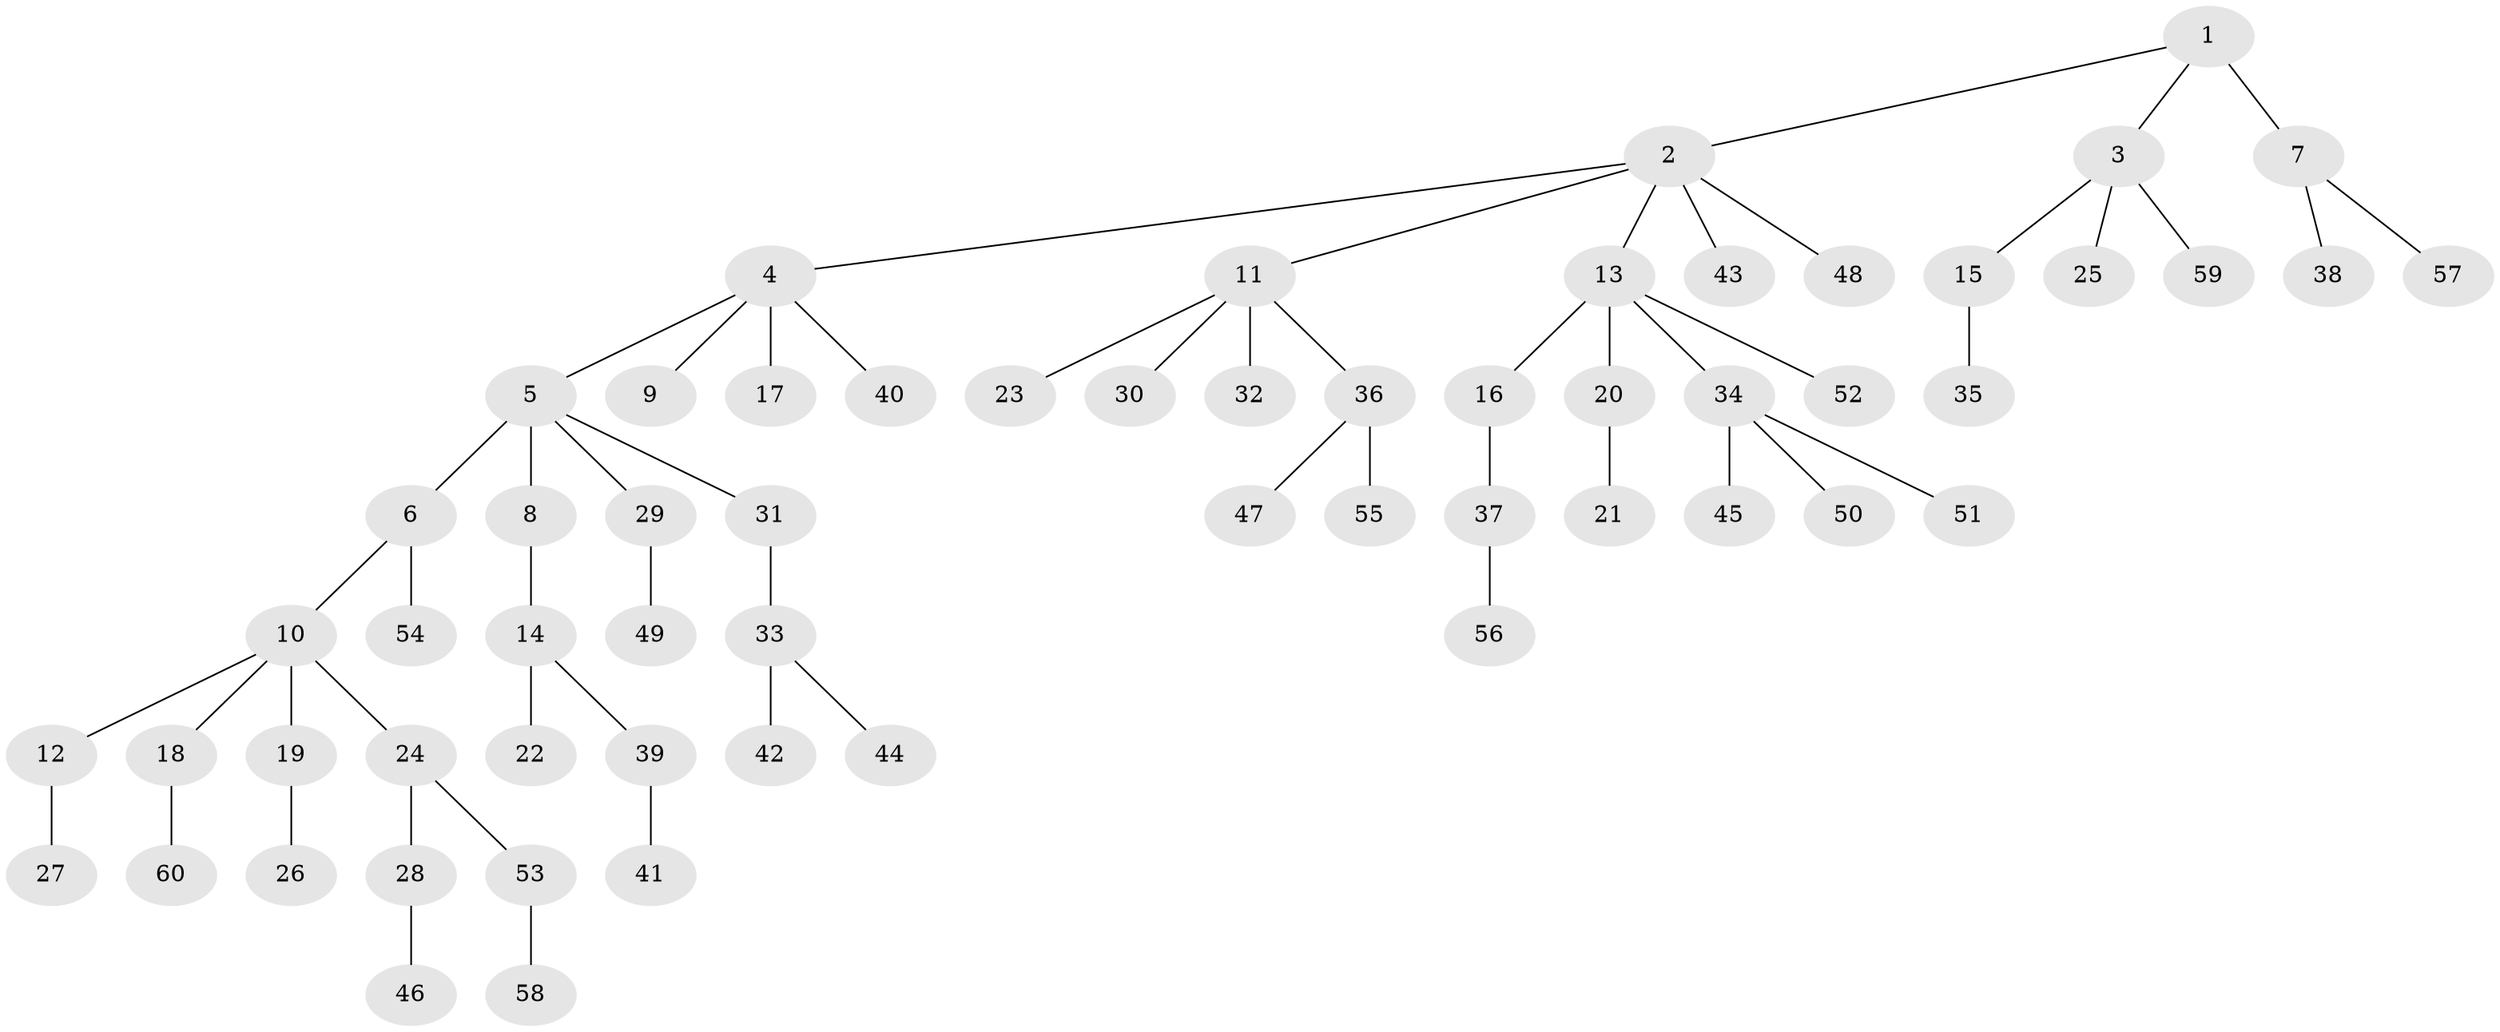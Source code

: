 // original degree distribution, {5: 0.04201680672268908, 7: 0.025210084033613446, 6: 0.025210084033613446, 3: 0.10084033613445378, 2: 0.23529411764705882, 4: 0.03361344537815126, 1: 0.5378151260504201}
// Generated by graph-tools (version 1.1) at 2025/36/03/09/25 02:36:36]
// undirected, 60 vertices, 59 edges
graph export_dot {
graph [start="1"]
  node [color=gray90,style=filled];
  1;
  2;
  3;
  4;
  5;
  6;
  7;
  8;
  9;
  10;
  11;
  12;
  13;
  14;
  15;
  16;
  17;
  18;
  19;
  20;
  21;
  22;
  23;
  24;
  25;
  26;
  27;
  28;
  29;
  30;
  31;
  32;
  33;
  34;
  35;
  36;
  37;
  38;
  39;
  40;
  41;
  42;
  43;
  44;
  45;
  46;
  47;
  48;
  49;
  50;
  51;
  52;
  53;
  54;
  55;
  56;
  57;
  58;
  59;
  60;
  1 -- 2 [weight=1.0];
  1 -- 3 [weight=1.0];
  1 -- 7 [weight=2.0];
  2 -- 4 [weight=1.0];
  2 -- 11 [weight=1.0];
  2 -- 13 [weight=1.0];
  2 -- 43 [weight=1.0];
  2 -- 48 [weight=1.0];
  3 -- 15 [weight=1.0];
  3 -- 25 [weight=1.0];
  3 -- 59 [weight=1.0];
  4 -- 5 [weight=1.0];
  4 -- 9 [weight=1.0];
  4 -- 17 [weight=1.0];
  4 -- 40 [weight=1.0];
  5 -- 6 [weight=2.0];
  5 -- 8 [weight=1.0];
  5 -- 29 [weight=1.0];
  5 -- 31 [weight=1.0];
  6 -- 10 [weight=1.0];
  6 -- 54 [weight=1.0];
  7 -- 38 [weight=1.0];
  7 -- 57 [weight=1.0];
  8 -- 14 [weight=1.0];
  10 -- 12 [weight=1.0];
  10 -- 18 [weight=1.0];
  10 -- 19 [weight=1.0];
  10 -- 24 [weight=2.0];
  11 -- 23 [weight=1.0];
  11 -- 30 [weight=1.0];
  11 -- 32 [weight=1.0];
  11 -- 36 [weight=1.0];
  12 -- 27 [weight=1.0];
  13 -- 16 [weight=1.0];
  13 -- 20 [weight=1.0];
  13 -- 34 [weight=1.0];
  13 -- 52 [weight=1.0];
  14 -- 22 [weight=1.0];
  14 -- 39 [weight=1.0];
  15 -- 35 [weight=2.0];
  16 -- 37 [weight=1.0];
  18 -- 60 [weight=1.0];
  19 -- 26 [weight=2.0];
  20 -- 21 [weight=2.0];
  24 -- 28 [weight=1.0];
  24 -- 53 [weight=1.0];
  28 -- 46 [weight=1.0];
  29 -- 49 [weight=1.0];
  31 -- 33 [weight=2.0];
  33 -- 42 [weight=1.0];
  33 -- 44 [weight=1.0];
  34 -- 45 [weight=1.0];
  34 -- 50 [weight=1.0];
  34 -- 51 [weight=1.0];
  36 -- 47 [weight=2.0];
  36 -- 55 [weight=1.0];
  37 -- 56 [weight=1.0];
  39 -- 41 [weight=1.0];
  53 -- 58 [weight=1.0];
}
